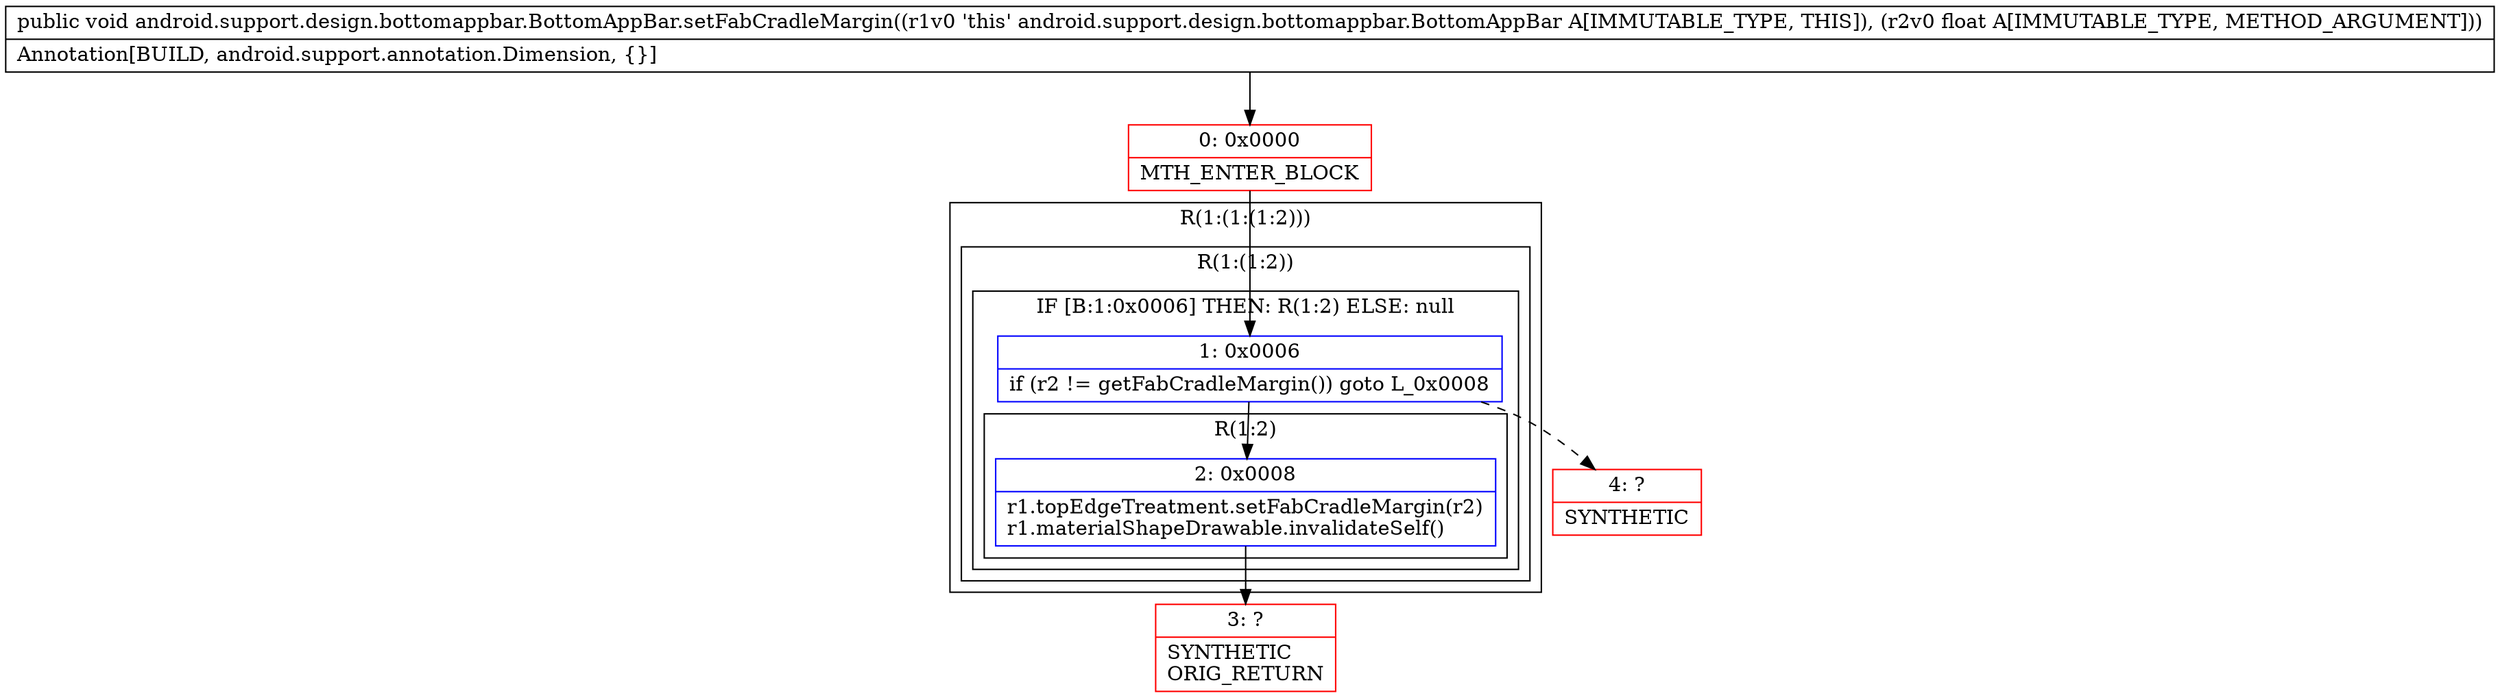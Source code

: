 digraph "CFG forandroid.support.design.bottomappbar.BottomAppBar.setFabCradleMargin(F)V" {
subgraph cluster_Region_1306954735 {
label = "R(1:(1:(1:2)))";
node [shape=record,color=blue];
subgraph cluster_Region_1561150747 {
label = "R(1:(1:2))";
node [shape=record,color=blue];
subgraph cluster_IfRegion_885409792 {
label = "IF [B:1:0x0006] THEN: R(1:2) ELSE: null";
node [shape=record,color=blue];
Node_1 [shape=record,label="{1\:\ 0x0006|if (r2 != getFabCradleMargin()) goto L_0x0008\l}"];
subgraph cluster_Region_2138138205 {
label = "R(1:2)";
node [shape=record,color=blue];
Node_2 [shape=record,label="{2\:\ 0x0008|r1.topEdgeTreatment.setFabCradleMargin(r2)\lr1.materialShapeDrawable.invalidateSelf()\l}"];
}
}
}
}
Node_0 [shape=record,color=red,label="{0\:\ 0x0000|MTH_ENTER_BLOCK\l}"];
Node_3 [shape=record,color=red,label="{3\:\ ?|SYNTHETIC\lORIG_RETURN\l}"];
Node_4 [shape=record,color=red,label="{4\:\ ?|SYNTHETIC\l}"];
MethodNode[shape=record,label="{public void android.support.design.bottomappbar.BottomAppBar.setFabCradleMargin((r1v0 'this' android.support.design.bottomappbar.BottomAppBar A[IMMUTABLE_TYPE, THIS]), (r2v0 float A[IMMUTABLE_TYPE, METHOD_ARGUMENT]))  | Annotation[BUILD, android.support.annotation.Dimension, \{\}]\l}"];
MethodNode -> Node_0;
Node_1 -> Node_2;
Node_1 -> Node_4[style=dashed];
Node_2 -> Node_3;
Node_0 -> Node_1;
}


